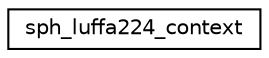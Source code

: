 digraph "Graphical Class Hierarchy"
{
 // LATEX_PDF_SIZE
  edge [fontname="Helvetica",fontsize="10",labelfontname="Helvetica",labelfontsize="10"];
  node [fontname="Helvetica",fontsize="10",shape=record];
  rankdir="LR";
  Node0 [label="sph_luffa224_context",height=0.2,width=0.4,color="black", fillcolor="white", style="filled",URL="$structsph__luffa224__context.html",tooltip=" "];
}
